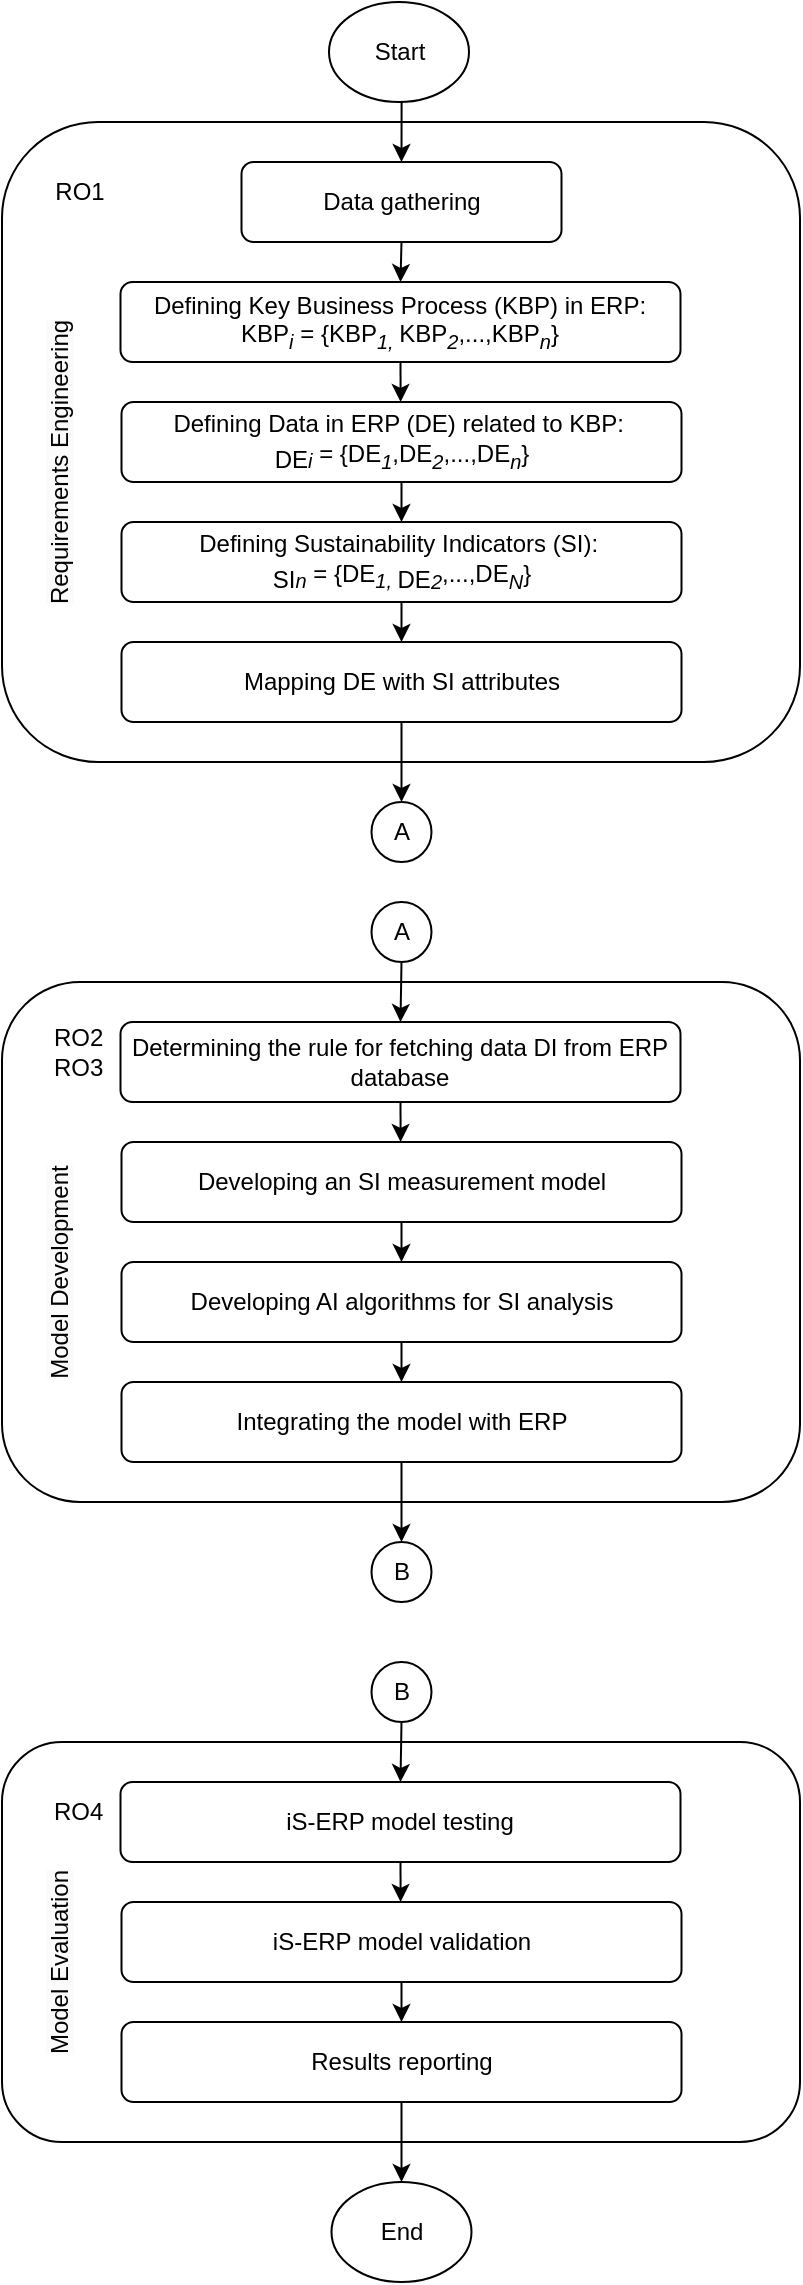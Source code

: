 <mxfile version="24.0.5" type="github">
  <diagram name="Page-1" id="95I5bEfrQiCTy4EvcoFb">
    <mxGraphModel dx="500" dy="290" grid="1" gridSize="10" guides="1" tooltips="1" connect="1" arrows="1" fold="1" page="1" pageScale="1" pageWidth="850" pageHeight="1100" math="0" shadow="0">
      <root>
        <mxCell id="0" />
        <mxCell id="1" parent="0" />
        <mxCell id="SbKAiJA-bMWMZLkhzkx5-1" value="" style="rounded=1;whiteSpace=wrap;html=1;verticalAlign=top;" parent="1" vertex="1">
          <mxGeometry x="231" y="180" width="399" height="320" as="geometry" />
        </mxCell>
        <mxCell id="SbKAiJA-bMWMZLkhzkx5-4" style="edgeStyle=orthogonalEdgeStyle;rounded=0;orthogonalLoop=1;jettySize=auto;html=1;exitX=0.5;exitY=1;exitDx=0;exitDy=0;entryX=0.5;entryY=0;entryDx=0;entryDy=0;" parent="1" source="SbKAiJA-bMWMZLkhzkx5-3" target="SbKAiJA-bMWMZLkhzkx5-6" edge="1">
          <mxGeometry relative="1" as="geometry" />
        </mxCell>
        <mxCell id="SbKAiJA-bMWMZLkhzkx5-3" value="Start" style="ellipse;whiteSpace=wrap;html=1;" parent="1" vertex="1">
          <mxGeometry x="394.5" y="120" width="70" height="50" as="geometry" />
        </mxCell>
        <mxCell id="SbKAiJA-bMWMZLkhzkx5-5" value="RO1" style="text;html=1;align=center;verticalAlign=middle;whiteSpace=wrap;rounded=0;" parent="1" vertex="1">
          <mxGeometry x="240" y="200" width="60" height="30" as="geometry" />
        </mxCell>
        <mxCell id="SbKAiJA-bMWMZLkhzkx5-9" style="edgeStyle=orthogonalEdgeStyle;rounded=0;orthogonalLoop=1;jettySize=auto;html=1;exitX=0.5;exitY=1;exitDx=0;exitDy=0;entryX=0.5;entryY=0;entryDx=0;entryDy=0;" parent="1" source="SbKAiJA-bMWMZLkhzkx5-6" target="SbKAiJA-bMWMZLkhzkx5-7" edge="1">
          <mxGeometry relative="1" as="geometry" />
        </mxCell>
        <mxCell id="SbKAiJA-bMWMZLkhzkx5-6" value="Data gathering" style="rounded=1;whiteSpace=wrap;html=1;" parent="1" vertex="1">
          <mxGeometry x="350.75" y="200" width="160" height="40" as="geometry" />
        </mxCell>
        <mxCell id="SbKAiJA-bMWMZLkhzkx5-10" style="edgeStyle=orthogonalEdgeStyle;rounded=0;orthogonalLoop=1;jettySize=auto;html=1;exitX=0.5;exitY=1;exitDx=0;exitDy=0;" parent="1" source="SbKAiJA-bMWMZLkhzkx5-7" target="SbKAiJA-bMWMZLkhzkx5-8" edge="1">
          <mxGeometry relative="1" as="geometry" />
        </mxCell>
        <mxCell id="SbKAiJA-bMWMZLkhzkx5-7" value="Defining Key Business Process (KBP) in ERP: KBP&lt;sub&gt;&lt;i&gt;i&lt;/i&gt;&lt;/sub&gt;&amp;nbsp;= {KBP&lt;sub&gt;&lt;i&gt;1,&amp;nbsp;&lt;/i&gt;&lt;/sub&gt;KBP&lt;sub&gt;&lt;i&gt;2&lt;/i&gt;&lt;/sub&gt;,...,KBP&lt;sub&gt;&lt;i&gt;n&lt;/i&gt;&lt;/sub&gt;}" style="rounded=1;whiteSpace=wrap;html=1;" parent="1" vertex="1">
          <mxGeometry x="290.25" y="260" width="280" height="40" as="geometry" />
        </mxCell>
        <mxCell id="SbKAiJA-bMWMZLkhzkx5-32" style="edgeStyle=orthogonalEdgeStyle;rounded=0;orthogonalLoop=1;jettySize=auto;html=1;exitX=0.5;exitY=1;exitDx=0;exitDy=0;entryX=0.5;entryY=0;entryDx=0;entryDy=0;" parent="1" source="SbKAiJA-bMWMZLkhzkx5-8" target="SbKAiJA-bMWMZLkhzkx5-11" edge="1">
          <mxGeometry relative="1" as="geometry" />
        </mxCell>
        <mxCell id="SbKAiJA-bMWMZLkhzkx5-8" value="Defining Data in ERP (DE) related to KBP:&amp;nbsp;&lt;div&gt;&lt;sub&gt;&lt;span style=&quot;font-size: 12px;&quot;&gt;DE&lt;/span&gt;&lt;i&gt;i&lt;/i&gt;&lt;/sub&gt;&amp;nbsp;= {DE&lt;sub&gt;&lt;i&gt;1&lt;/i&gt;&lt;/sub&gt;,DE&lt;sub&gt;&lt;i&gt;2&lt;/i&gt;&lt;/sub&gt;,...,DE&lt;sub&gt;&lt;i&gt;n&lt;/i&gt;&lt;/sub&gt;}&lt;/div&gt;" style="rounded=1;whiteSpace=wrap;html=1;" parent="1" vertex="1">
          <mxGeometry x="290.75" y="320" width="280" height="40" as="geometry" />
        </mxCell>
        <mxCell id="SbKAiJA-bMWMZLkhzkx5-33" style="edgeStyle=orthogonalEdgeStyle;rounded=0;orthogonalLoop=1;jettySize=auto;html=1;exitX=0.5;exitY=1;exitDx=0;exitDy=0;entryX=0.5;entryY=0;entryDx=0;entryDy=0;" parent="1" source="SbKAiJA-bMWMZLkhzkx5-11" target="SbKAiJA-bMWMZLkhzkx5-12" edge="1">
          <mxGeometry relative="1" as="geometry" />
        </mxCell>
        <mxCell id="SbKAiJA-bMWMZLkhzkx5-11" value="Defining Sustainability Indicators (SI):&amp;nbsp;&lt;div&gt;&lt;sub&gt;&lt;span style=&quot;font-size: 12px;&quot;&gt;SI&lt;/span&gt;&lt;i&gt;n&lt;/i&gt;&lt;/sub&gt;&amp;nbsp;= {DE&lt;sub&gt;&lt;i&gt;1, &lt;/i&gt;&lt;span style=&quot;font-size: 12px;&quot;&gt;DE&lt;/span&gt;&lt;/sub&gt;&lt;sub&gt;&lt;i&gt;2&lt;/i&gt;&lt;/sub&gt;,...,DE&lt;sub&gt;&lt;i&gt;N&lt;/i&gt;&lt;/sub&gt;}&lt;/div&gt;" style="rounded=1;whiteSpace=wrap;html=1;" parent="1" vertex="1">
          <mxGeometry x="290.75" y="380" width="280" height="40" as="geometry" />
        </mxCell>
        <mxCell id="SbKAiJA-bMWMZLkhzkx5-38" style="edgeStyle=orthogonalEdgeStyle;rounded=0;orthogonalLoop=1;jettySize=auto;html=1;exitX=0.5;exitY=1;exitDx=0;exitDy=0;entryX=0.5;entryY=0;entryDx=0;entryDy=0;" parent="1" source="SbKAiJA-bMWMZLkhzkx5-12" target="SbKAiJA-bMWMZLkhzkx5-37" edge="1">
          <mxGeometry relative="1" as="geometry" />
        </mxCell>
        <mxCell id="SbKAiJA-bMWMZLkhzkx5-12" value="Mapping DE with SI attributes" style="rounded=1;whiteSpace=wrap;html=1;" parent="1" vertex="1">
          <mxGeometry x="290.75" y="440" width="280" height="40" as="geometry" />
        </mxCell>
        <mxCell id="SbKAiJA-bMWMZLkhzkx5-13" value="" style="rounded=1;whiteSpace=wrap;html=1;verticalAlign=top;" parent="1" vertex="1">
          <mxGeometry x="231" y="610" width="399" height="260" as="geometry" />
        </mxCell>
        <mxCell id="SbKAiJA-bMWMZLkhzkx5-15" value="RO2&lt;div&gt;RO3&lt;/div&gt;" style="text;html=1;align=left;verticalAlign=middle;whiteSpace=wrap;rounded=0;" parent="1" vertex="1">
          <mxGeometry x="255" y="630" width="30" height="30" as="geometry" />
        </mxCell>
        <mxCell id="SbKAiJA-bMWMZLkhzkx5-18" style="edgeStyle=orthogonalEdgeStyle;rounded=0;orthogonalLoop=1;jettySize=auto;html=1;exitX=0.5;exitY=1;exitDx=0;exitDy=0;" parent="1" source="SbKAiJA-bMWMZLkhzkx5-19" target="SbKAiJA-bMWMZLkhzkx5-20" edge="1">
          <mxGeometry relative="1" as="geometry" />
        </mxCell>
        <mxCell id="SbKAiJA-bMWMZLkhzkx5-19" value="Determining the rule for fetching data DI from ERP database" style="rounded=1;whiteSpace=wrap;html=1;" parent="1" vertex="1">
          <mxGeometry x="290.25" y="630" width="280" height="40" as="geometry" />
        </mxCell>
        <mxCell id="SbKAiJA-bMWMZLkhzkx5-30" style="edgeStyle=orthogonalEdgeStyle;rounded=0;orthogonalLoop=1;jettySize=auto;html=1;exitX=0.5;exitY=1;exitDx=0;exitDy=0;entryX=0.5;entryY=0;entryDx=0;entryDy=0;" parent="1" source="SbKAiJA-bMWMZLkhzkx5-20" target="SbKAiJA-bMWMZLkhzkx5-21" edge="1">
          <mxGeometry relative="1" as="geometry" />
        </mxCell>
        <mxCell id="SbKAiJA-bMWMZLkhzkx5-20" value="Developing an SI measurement model" style="rounded=1;whiteSpace=wrap;html=1;" parent="1" vertex="1">
          <mxGeometry x="290.75" y="690" width="280" height="40" as="geometry" />
        </mxCell>
        <mxCell id="SbKAiJA-bMWMZLkhzkx5-31" style="edgeStyle=orthogonalEdgeStyle;rounded=0;orthogonalLoop=1;jettySize=auto;html=1;exitX=0.5;exitY=1;exitDx=0;exitDy=0;entryX=0.5;entryY=0;entryDx=0;entryDy=0;" parent="1" source="SbKAiJA-bMWMZLkhzkx5-21" target="SbKAiJA-bMWMZLkhzkx5-22" edge="1">
          <mxGeometry relative="1" as="geometry" />
        </mxCell>
        <mxCell id="SbKAiJA-bMWMZLkhzkx5-21" value="Developing AI algorithms for SI analysis" style="rounded=1;whiteSpace=wrap;html=1;" parent="1" vertex="1">
          <mxGeometry x="290.75" y="750" width="280" height="40" as="geometry" />
        </mxCell>
        <mxCell id="SbKAiJA-bMWMZLkhzkx5-53" style="edgeStyle=orthogonalEdgeStyle;rounded=0;orthogonalLoop=1;jettySize=auto;html=1;exitX=0.5;exitY=1;exitDx=0;exitDy=0;entryX=0.5;entryY=0;entryDx=0;entryDy=0;" parent="1" source="SbKAiJA-bMWMZLkhzkx5-22" target="SbKAiJA-bMWMZLkhzkx5-52" edge="1">
          <mxGeometry relative="1" as="geometry" />
        </mxCell>
        <mxCell id="SbKAiJA-bMWMZLkhzkx5-22" value="Integrating the model with ERP" style="rounded=1;whiteSpace=wrap;html=1;" parent="1" vertex="1">
          <mxGeometry x="290.75" y="810" width="280" height="40" as="geometry" />
        </mxCell>
        <mxCell id="SbKAiJA-bMWMZLkhzkx5-34" value="&lt;span style=&quot;color: rgb(0, 0, 0); font-family: Helvetica; font-size: 12px; font-style: normal; font-variant-ligatures: normal; font-variant-caps: normal; font-weight: 400; letter-spacing: normal; orphans: 2; text-indent: 0px; text-transform: none; widows: 2; word-spacing: 0px; -webkit-text-stroke-width: 0px; white-space: normal; background-color: rgb(251, 251, 251); text-decoration-thickness: initial; text-decoration-style: initial; text-decoration-color: initial; float: none; display: inline !important;&quot;&gt;Requirements Engineering&lt;/span&gt;" style="text;whiteSpace=wrap;html=1;align=center;verticalAlign=middle;rotation=-90;" parent="1" vertex="1">
          <mxGeometry x="170" y="340" width="180" height="20" as="geometry" />
        </mxCell>
        <mxCell id="SbKAiJA-bMWMZLkhzkx5-35" value="&lt;span style=&quot;color: rgb(0, 0, 0); font-family: Helvetica; font-size: 12px; font-style: normal; font-variant-ligatures: normal; font-variant-caps: normal; font-weight: 400; letter-spacing: normal; orphans: 2; text-indent: 0px; text-transform: none; widows: 2; word-spacing: 0px; -webkit-text-stroke-width: 0px; white-space: normal; background-color: rgb(251, 251, 251); text-decoration-thickness: initial; text-decoration-style: initial; text-decoration-color: initial; float: none; display: inline !important;&quot;&gt;Model Development&lt;/span&gt;" style="text;whiteSpace=wrap;html=1;align=center;verticalAlign=middle;rotation=-90;" parent="1" vertex="1">
          <mxGeometry x="190" y="745" width="140" height="20" as="geometry" />
        </mxCell>
        <mxCell id="SbKAiJA-bMWMZLkhzkx5-39" style="edgeStyle=orthogonalEdgeStyle;rounded=0;orthogonalLoop=1;jettySize=auto;html=1;exitX=0.5;exitY=1;exitDx=0;exitDy=0;entryX=0.5;entryY=0;entryDx=0;entryDy=0;" parent="1" source="SbKAiJA-bMWMZLkhzkx5-36" target="SbKAiJA-bMWMZLkhzkx5-19" edge="1">
          <mxGeometry relative="1" as="geometry" />
        </mxCell>
        <mxCell id="SbKAiJA-bMWMZLkhzkx5-36" value="A" style="ellipse;whiteSpace=wrap;html=1;aspect=fixed;" parent="1" vertex="1">
          <mxGeometry x="415.75" y="570" width="30" height="30" as="geometry" />
        </mxCell>
        <mxCell id="SbKAiJA-bMWMZLkhzkx5-37" value="A" style="ellipse;whiteSpace=wrap;html=1;aspect=fixed;" parent="1" vertex="1">
          <mxGeometry x="415.75" y="520" width="30" height="30" as="geometry" />
        </mxCell>
        <mxCell id="SbKAiJA-bMWMZLkhzkx5-40" value="" style="rounded=1;whiteSpace=wrap;html=1;verticalAlign=top;" parent="1" vertex="1">
          <mxGeometry x="231" y="990" width="399" height="200" as="geometry" />
        </mxCell>
        <mxCell id="SbKAiJA-bMWMZLkhzkx5-41" value="RO4" style="text;html=1;align=left;verticalAlign=middle;whiteSpace=wrap;rounded=0;" parent="1" vertex="1">
          <mxGeometry x="255" y="1010" width="30" height="30" as="geometry" />
        </mxCell>
        <mxCell id="SbKAiJA-bMWMZLkhzkx5-42" style="edgeStyle=orthogonalEdgeStyle;rounded=0;orthogonalLoop=1;jettySize=auto;html=1;exitX=0.5;exitY=1;exitDx=0;exitDy=0;" parent="1" source="SbKAiJA-bMWMZLkhzkx5-43" target="SbKAiJA-bMWMZLkhzkx5-45" edge="1">
          <mxGeometry relative="1" as="geometry" />
        </mxCell>
        <mxCell id="SbKAiJA-bMWMZLkhzkx5-43" value="iS-ERP model testing" style="rounded=1;whiteSpace=wrap;html=1;" parent="1" vertex="1">
          <mxGeometry x="290.25" y="1010" width="280" height="40" as="geometry" />
        </mxCell>
        <mxCell id="SbKAiJA-bMWMZLkhzkx5-44" style="edgeStyle=orthogonalEdgeStyle;rounded=0;orthogonalLoop=1;jettySize=auto;html=1;exitX=0.5;exitY=1;exitDx=0;exitDy=0;entryX=0.5;entryY=0;entryDx=0;entryDy=0;" parent="1" source="SbKAiJA-bMWMZLkhzkx5-45" target="SbKAiJA-bMWMZLkhzkx5-47" edge="1">
          <mxGeometry relative="1" as="geometry" />
        </mxCell>
        <mxCell id="SbKAiJA-bMWMZLkhzkx5-45" value="iS-ERP model validation" style="rounded=1;whiteSpace=wrap;html=1;" parent="1" vertex="1">
          <mxGeometry x="290.75" y="1070" width="280" height="40" as="geometry" />
        </mxCell>
        <mxCell id="SbKAiJA-bMWMZLkhzkx5-56" style="edgeStyle=orthogonalEdgeStyle;rounded=0;orthogonalLoop=1;jettySize=auto;html=1;exitX=0.5;exitY=1;exitDx=0;exitDy=0;entryX=0.5;entryY=0;entryDx=0;entryDy=0;" parent="1" source="SbKAiJA-bMWMZLkhzkx5-47" target="SbKAiJA-bMWMZLkhzkx5-55" edge="1">
          <mxGeometry relative="1" as="geometry" />
        </mxCell>
        <mxCell id="SbKAiJA-bMWMZLkhzkx5-47" value="Results reporting" style="rounded=1;whiteSpace=wrap;html=1;" parent="1" vertex="1">
          <mxGeometry x="290.75" y="1130" width="280" height="40" as="geometry" />
        </mxCell>
        <mxCell id="SbKAiJA-bMWMZLkhzkx5-49" value="&lt;span style=&quot;color: rgb(0, 0, 0); font-family: Helvetica; font-size: 12px; font-style: normal; font-variant-ligatures: normal; font-variant-caps: normal; font-weight: 400; letter-spacing: normal; orphans: 2; text-indent: 0px; text-transform: none; widows: 2; word-spacing: 0px; -webkit-text-stroke-width: 0px; white-space: normal; background-color: rgb(251, 251, 251); text-decoration-thickness: initial; text-decoration-style: initial; text-decoration-color: initial; float: none; display: inline !important;&quot;&gt;Model Evaluation&lt;/span&gt;" style="text;whiteSpace=wrap;html=1;align=center;verticalAlign=middle;rotation=-90;" parent="1" vertex="1">
          <mxGeometry x="190" y="1090" width="140" height="20" as="geometry" />
        </mxCell>
        <mxCell id="SbKAiJA-bMWMZLkhzkx5-50" style="edgeStyle=orthogonalEdgeStyle;rounded=0;orthogonalLoop=1;jettySize=auto;html=1;exitX=0.5;exitY=1;exitDx=0;exitDy=0;entryX=0.5;entryY=0;entryDx=0;entryDy=0;" parent="1" source="SbKAiJA-bMWMZLkhzkx5-51" target="SbKAiJA-bMWMZLkhzkx5-43" edge="1">
          <mxGeometry relative="1" as="geometry" />
        </mxCell>
        <mxCell id="SbKAiJA-bMWMZLkhzkx5-51" value="B" style="ellipse;whiteSpace=wrap;html=1;aspect=fixed;" parent="1" vertex="1">
          <mxGeometry x="415.75" y="950" width="30" height="30" as="geometry" />
        </mxCell>
        <mxCell id="SbKAiJA-bMWMZLkhzkx5-52" value="B" style="ellipse;whiteSpace=wrap;html=1;aspect=fixed;" parent="1" vertex="1">
          <mxGeometry x="415.75" y="890" width="30" height="30" as="geometry" />
        </mxCell>
        <mxCell id="SbKAiJA-bMWMZLkhzkx5-55" value="End" style="ellipse;whiteSpace=wrap;html=1;" parent="1" vertex="1">
          <mxGeometry x="395.75" y="1210" width="70" height="50" as="geometry" />
        </mxCell>
      </root>
    </mxGraphModel>
  </diagram>
</mxfile>
